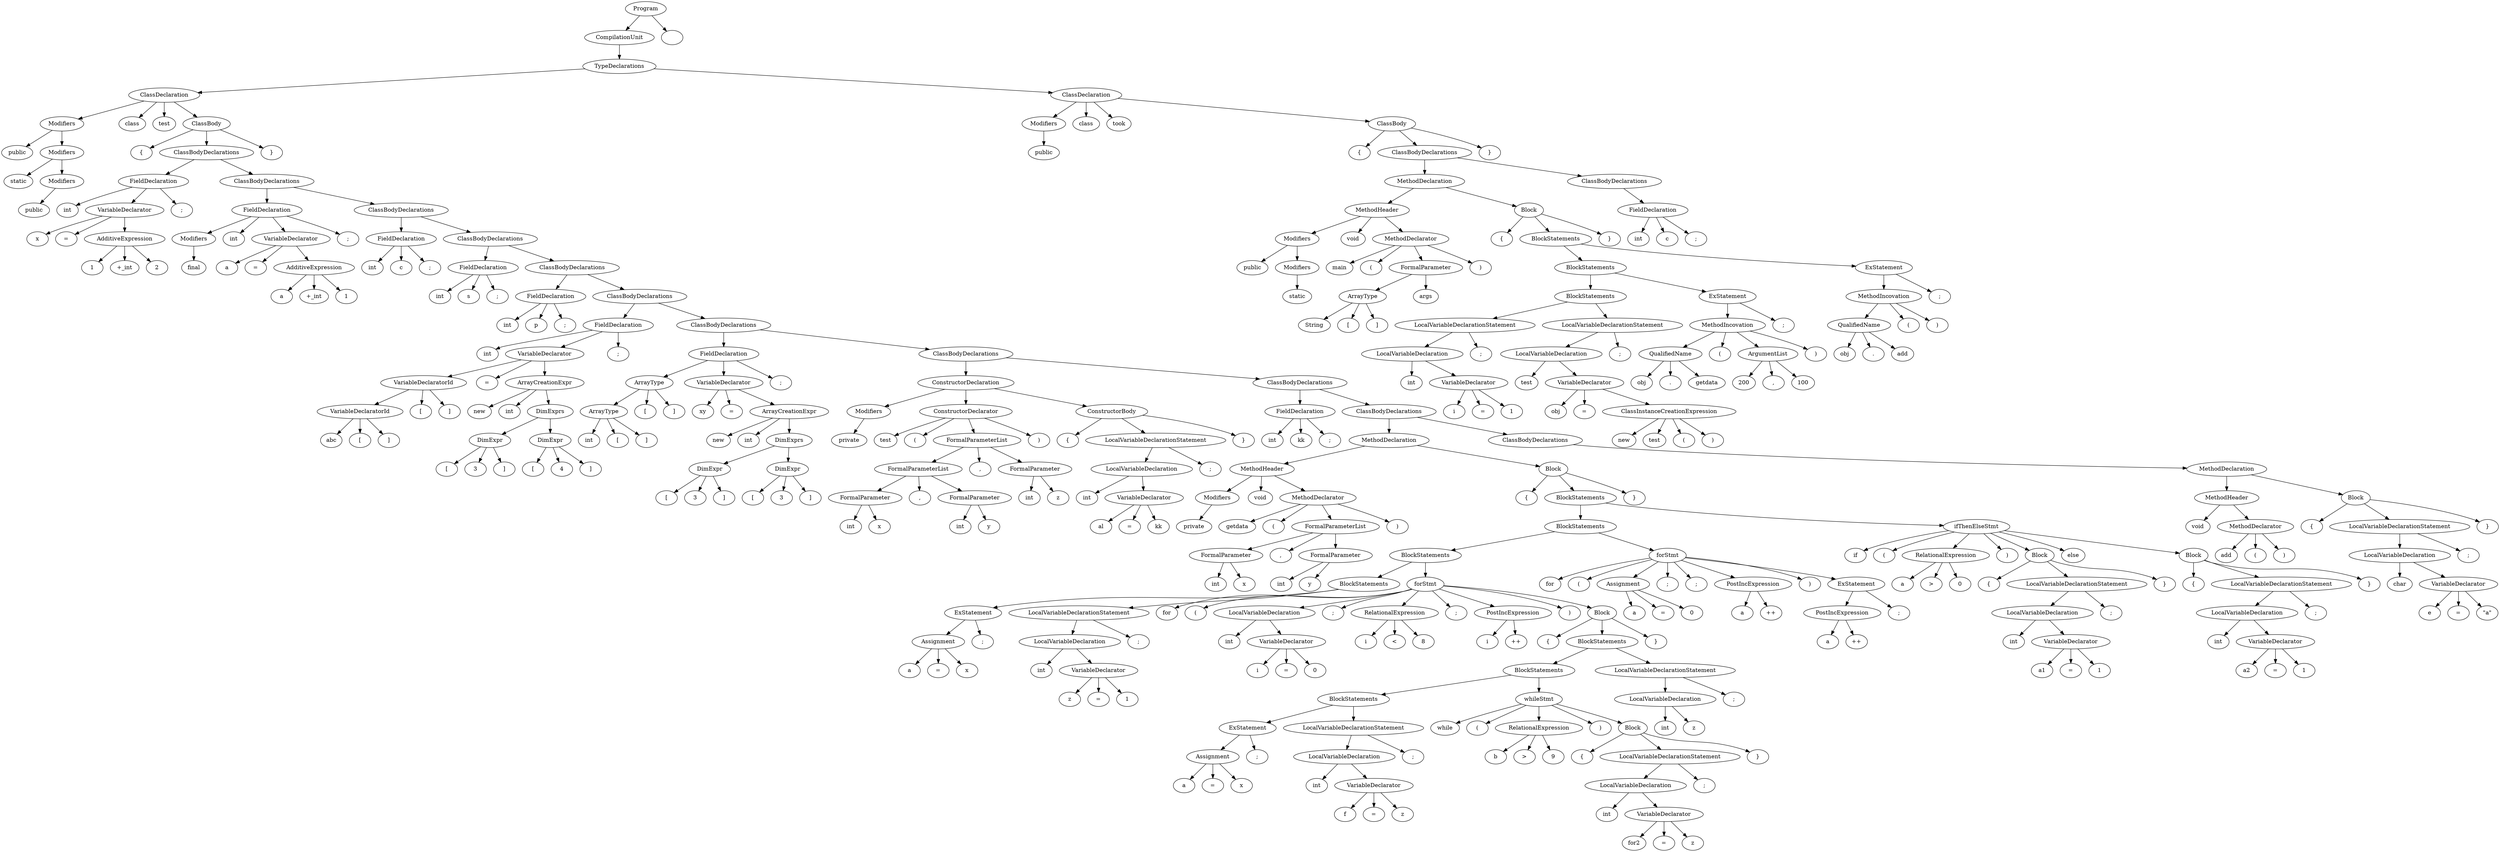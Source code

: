 digraph G {
n1 [label="public"]
n2 [label="static"]
n3 [label="public"]
n4 [label="Modifiers"]
n4->n3;
n5 [label="Modifiers"]
n5->n4;
n5->n2;
n6 [label="Modifiers"]
n6->n5;
n6->n1;
n7 [label="class"]
n8 [label="test"]
n9 [label="{"]
n10 [label="int"]
n11 [label="x"]
n12 [label="="]
n13 [label="1"]
n14 [label="+_int"]
n15 [label="2"]
n16 [label="AdditiveExpression"]
n16->n15;
n16->n14;
n16->n13;
n17 [label="VariableDeclarator"]
n17->n16;
n17->n12;
n17->n11;
n18 [label=";"]
n19 [label="FieldDeclaration"]
n19->n18;
n19->n17;
n19->n10;
n20 [label="final"]
n21 [label="Modifiers"]
n21->n20;
n22 [label="int"]
n23 [label="a"]
n24 [label="="]
n25 [label="a"]
n26 [label="+_int"]
n27 [label="1"]
n28 [label="AdditiveExpression"]
n28->n27;
n28->n26;
n28->n25;
n29 [label="VariableDeclarator"]
n29->n28;
n29->n24;
n29->n23;
n30 [label=";"]
n31 [label="FieldDeclaration"]
n31->n30;
n31->n29;
n31->n22;
n31->n21;
n32 [label="int"]
n33 [label="c"]
n34 [label=";"]
n35 [label="FieldDeclaration"]
n35->n34;
n35->n33;
n35->n32;
n36 [label="int"]
n37 [label="s"]
n38 [label=";"]
n39 [label="FieldDeclaration"]
n39->n38;
n39->n37;
n39->n36;
n40 [label="int"]
n41 [label="p"]
n42 [label=";"]
n43 [label="FieldDeclaration"]
n43->n42;
n43->n41;
n43->n40;
n44 [label="int"]
n45 [label="abc"]
n46 [label="["]
n47 [label="]"]
n48 [label="VariableDeclaratorId"]
n48->n47;
n48->n46;
n48->n45;
n49 [label="["]
n50 [label="]"]
n51 [label="VariableDeclaratorId"]
n51->n50;
n51->n49;
n51->n48;
n52 [label="="]
n53 [label="new"]
n54 [label="int"]
n55 [label="["]
n56 [label="3"]
n57 [label="]"]
n58 [label="DimExpr"]
n58->n57;
n58->n56;
n58->n55;
n59 [label="["]
n60 [label="4"]
n61 [label="]"]
n62 [label="DimExpr"]
n62->n61;
n62->n60;
n62->n59;
n63 [label="DimExprs"]
n63->n62;
n63->n58;
n64 [label="ArrayCreationExpr"]
n64->n63;
n64->n54;
n64->n53;
n65 [label="VariableDeclarator"]
n65->n64;
n65->n52;
n65->n51;
n66 [label=";"]
n67 [label="FieldDeclaration"]
n67->n66;
n67->n65;
n67->n44;
n68 [label="int"]
n69 [label="["]
n70 [label="]"]
n71 [label="ArrayType"]
n71->n70;
n71->n69;
n71->n68;
n72 [label="["]
n73 [label="]"]
n74 [label="ArrayType"]
n74->n73;
n74->n72;
n74->n71;
n75 [label="xy"]
n76 [label="="]
n77 [label="new"]
n78 [label="int"]
n79 [label="["]
n80 [label="3"]
n81 [label="]"]
n82 [label="DimExpr"]
n82->n81;
n82->n80;
n82->n79;
n83 [label="["]
n84 [label="3"]
n85 [label="]"]
n86 [label="DimExpr"]
n86->n85;
n86->n84;
n86->n83;
n87 [label="DimExprs"]
n87->n86;
n87->n82;
n88 [label="ArrayCreationExpr"]
n88->n87;
n88->n78;
n88->n77;
n89 [label="VariableDeclarator"]
n89->n88;
n89->n76;
n89->n75;
n90 [label=";"]
n91 [label="FieldDeclaration"]
n91->n90;
n91->n89;
n91->n74;
n92 [label="private"]
n93 [label="Modifiers"]
n93->n92;
n94 [label="test"]
n95 [label="("]
n96 [label="int"]
n97 [label="x"]
n98 [label="FormalParameter"]
n98->n97;
n98->n96;
n99 [label=","]
n100 [label="int"]
n101 [label="y"]
n102 [label="FormalParameter"]
n102->n101;
n102->n100;
n103 [label="FormalParameterList"]
n103->n102;
n103->n99;
n103->n98;
n104 [label=","]
n105 [label="int"]
n106 [label="z"]
n107 [label="FormalParameter"]
n107->n106;
n107->n105;
n108 [label="FormalParameterList"]
n108->n107;
n108->n104;
n108->n103;
n109 [label=")"]
n110 [label="ConstructorDeclarator"]
n110->n109;
n110->n108;
n110->n95;
n110->n94;
n111 [label="{"]
n112 [label="int"]
n113 [label="al"]
n114 [label="="]
n115 [label="kk"]
n116 [label="VariableDeclarator"]
n116->n115;
n116->n114;
n116->n113;
n117 [label="LocalVariableDeclaration"]
n117->n116;
n117->n112;
n118 [label=";"]
n119 [label="LocalVariableDeclarationStatement"]
n119->n118;
n119->n117;
n120 [label="}"]
n121 [label="ConstructorBody"]
n121->n120;
n121->n119;
n121->n111;
n122 [label="ConstructorDeclaration"]
n122->n121;
n122->n110;
n122->n93;
n123 [label="int"]
n124 [label="kk"]
n125 [label=";"]
n126 [label="FieldDeclaration"]
n126->n125;
n126->n124;
n126->n123;
n127 [label="private"]
n128 [label="Modifiers"]
n128->n127;
n129 [label="void"]
n130 [label="getdata"]
n131 [label="("]
n132 [label="int"]
n133 [label="x"]
n134 [label="FormalParameter"]
n134->n133;
n134->n132;
n135 [label=","]
n136 [label="int"]
n137 [label="y"]
n138 [label="FormalParameter"]
n138->n137;
n138->n136;
n139 [label="FormalParameterList"]
n139->n138;
n139->n135;
n139->n134;
n140 [label=")"]
n141 [label="MethodDeclarator"]
n141->n140;
n141->n139;
n141->n131;
n141->n130;
n142 [label="MethodHeader"]
n142->n141;
n142->n129;
n142->n128;
n143 [label="{"]
n144 [label="a"]
n145 [label="="]
n146 [label="x"]
n147 [label="Assignment"]
n147->n146;
n147->n145;
n147->n144;
n148 [label=";"]
n149 [label="ExStatement"]
n149->n148;
n149->n147;
n150 [label="int"]
n151 [label="z"]
n152 [label="="]
n153 [label="1"]
n154 [label="VariableDeclarator"]
n154->n153;
n154->n152;
n154->n151;
n155 [label="LocalVariableDeclaration"]
n155->n154;
n155->n150;
n156 [label=";"]
n157 [label="LocalVariableDeclarationStatement"]
n157->n156;
n157->n155;
n158 [label="BlockStatements"]
n158->n157;
n158->n149;
n159 [label="for"]
n160 [label="("]
n161 [label="int"]
n162 [label="i"]
n163 [label="="]
n164 [label="0"]
n165 [label="VariableDeclarator"]
n165->n164;
n165->n163;
n165->n162;
n166 [label="LocalVariableDeclaration"]
n166->n165;
n166->n161;
n167 [label=";"]
n168 [label="i"]
n169 [label="<"]
n170 [label="8"]
n171 [label="RelationalExpression"]
n171->n170;
n171->n169;
n171->n168;
n172 [label=";"]
n173 [label="i"]
n174 [label="++"]
n175 [label="PostIncExpression"]
n175->n174;
n175->n173;
n176 [label=")"]
n177 [label="{"]
n178 [label="a"]
n179 [label="="]
n180 [label="x"]
n181 [label="Assignment"]
n181->n180;
n181->n179;
n181->n178;
n182 [label=";"]
n183 [label="ExStatement"]
n183->n182;
n183->n181;
n184 [label="int"]
n185 [label="f"]
n186 [label="="]
n187 [label="z"]
n188 [label="VariableDeclarator"]
n188->n187;
n188->n186;
n188->n185;
n189 [label="LocalVariableDeclaration"]
n189->n188;
n189->n184;
n190 [label=";"]
n191 [label="LocalVariableDeclarationStatement"]
n191->n190;
n191->n189;
n192 [label="BlockStatements"]
n192->n191;
n192->n183;
n193 [label="while"]
n194 [label="("]
n195 [label="b"]
n196 [label=">"]
n197 [label="9"]
n198 [label="RelationalExpression"]
n198->n197;
n198->n196;
n198->n195;
n199 [label=")"]
n200 [label="{"]
n201 [label="int"]
n202 [label="for2"]
n203 [label="="]
n204 [label="z"]
n205 [label="VariableDeclarator"]
n205->n204;
n205->n203;
n205->n202;
n206 [label="LocalVariableDeclaration"]
n206->n205;
n206->n201;
n207 [label=";"]
n208 [label="LocalVariableDeclarationStatement"]
n208->n207;
n208->n206;
n209 [label="}"]
n210 [label="Block"]
n210->n209;
n210->n208;
n210->n200;
n211 [label="whileStmt"]
n211->n210;
n211->n199;
n211->n198;
n211->n194;
n211->n193;
n212 [label="BlockStatements"]
n212->n211;
n212->n192;
n213 [label="int"]
n214 [label="z"]
n215 [label="LocalVariableDeclaration"]
n215->n214;
n215->n213;
n216 [label=";"]
n217 [label="LocalVariableDeclarationStatement"]
n217->n216;
n217->n215;
n218 [label="BlockStatements"]
n218->n217;
n218->n212;
n219 [label="}"]
n220 [label="Block"]
n220->n219;
n220->n218;
n220->n177;
n221 [label="forStmt"]
n221->n220;
n221->n176;
n221->n175;
n221->n172;
n221->n171;
n221->n167;
n221->n166;
n221->n160;
n221->n159;
n222 [label="BlockStatements"]
n222->n221;
n222->n158;
n223 [label="for"]
n224 [label="("]
n225 [label="a"]
n226 [label="="]
n227 [label="0"]
n228 [label="Assignment"]
n228->n227;
n228->n226;
n228->n225;
n229 [label=";"]
n230 [label=";"]
n231 [label="a"]
n232 [label="++"]
n233 [label="PostIncExpression"]
n233->n232;
n233->n231;
n234 [label=")"]
n235 [label="a"]
n236 [label="++"]
n237 [label="PostIncExpression"]
n237->n236;
n237->n235;
n238 [label=";"]
n239 [label="ExStatement"]
n239->n238;
n239->n237;
n240 [label="forStmt"]
n240->n239;
n240->n234;
n240->n233;
n240->n230;
n240->n229;
n240->n228;
n240->n224;
n240->n223;
n241 [label="BlockStatements"]
n241->n240;
n241->n222;
n242 [label="if"]
n243 [label="("]
n244 [label="a"]
n245 [label=">"]
n246 [label="0"]
n247 [label="RelationalExpression"]
n247->n246;
n247->n245;
n247->n244;
n248 [label=")"]
n249 [label="{"]
n250 [label="int"]
n251 [label="a1"]
n252 [label="="]
n253 [label="1"]
n254 [label="VariableDeclarator"]
n254->n253;
n254->n252;
n254->n251;
n255 [label="LocalVariableDeclaration"]
n255->n254;
n255->n250;
n256 [label=";"]
n257 [label="LocalVariableDeclarationStatement"]
n257->n256;
n257->n255;
n258 [label="}"]
n259 [label="Block"]
n259->n258;
n259->n257;
n259->n249;
n260 [label="else"]
n261 [label="{"]
n262 [label="int"]
n263 [label="a2"]
n264 [label="="]
n265 [label="1"]
n266 [label="VariableDeclarator"]
n266->n265;
n266->n264;
n266->n263;
n267 [label="LocalVariableDeclaration"]
n267->n266;
n267->n262;
n268 [label=";"]
n269 [label="LocalVariableDeclarationStatement"]
n269->n268;
n269->n267;
n270 [label="}"]
n271 [label="Block"]
n271->n270;
n271->n269;
n271->n261;
n272 [label="ifThenElseStmt"]
n272->n271;
n272->n260;
n272->n259;
n272->n248;
n272->n247;
n272->n243;
n272->n242;
n273 [label="BlockStatements"]
n273->n272;
n273->n241;
n274 [label="}"]
n275 [label="Block"]
n275->n274;
n275->n273;
n275->n143;
n276 [label="MethodDeclaration"]
n276->n275;
n276->n142;
n277 [label="void"]
n278 [label="add"]
n279 [label="("]
n280 [label=")"]
n281 [label="MethodDeclarator"]
n281->n280;
n281->n279;
n281->n278;
n282 [label="MethodHeader"]
n282->n281;
n282->n277;
n283 [label="{"]
n284 [label="char"]
n285 [label="e"]
n286 [label="="]
n287 [label="\"a\""]
n288 [label="VariableDeclarator"]
n288->n287;
n288->n286;
n288->n285;
n289 [label="LocalVariableDeclaration"]
n289->n288;
n289->n284;
n290 [label=";"]
n291 [label="LocalVariableDeclarationStatement"]
n291->n290;
n291->n289;
n292 [label="}"]
n293 [label="Block"]
n293->n292;
n293->n291;
n293->n283;
n294 [label="MethodDeclaration"]
n294->n293;
n294->n282;
n295 [label="ClassBodyDeclarations"]
n295->n294;
n296 [label="ClassBodyDeclarations"]
n296->n295;
n296->n276;
n297 [label="ClassBodyDeclarations"]
n297->n296;
n297->n126;
n298 [label="ClassBodyDeclarations"]
n298->n297;
n298->n122;
n299 [label="ClassBodyDeclarations"]
n299->n298;
n299->n91;
n300 [label="ClassBodyDeclarations"]
n300->n299;
n300->n67;
n301 [label="ClassBodyDeclarations"]
n301->n300;
n301->n43;
n302 [label="ClassBodyDeclarations"]
n302->n301;
n302->n39;
n303 [label="ClassBodyDeclarations"]
n303->n302;
n303->n35;
n304 [label="ClassBodyDeclarations"]
n304->n303;
n304->n31;
n305 [label="ClassBodyDeclarations"]
n305->n304;
n305->n19;
n306 [label="}"]
n307 [label="ClassBody"]
n307->n306;
n307->n305;
n307->n9;
n308 [label="ClassDeclaration"]
n308->n307;
n308->n8;
n308->n7;
n308->n6;
n309 [label="public"]
n310 [label="Modifiers"]
n310->n309;
n311 [label="class"]
n312 [label="took"]
n313 [label="{"]
n314 [label="public"]
n315 [label="static"]
n316 [label="Modifiers"]
n316->n315;
n317 [label="Modifiers"]
n317->n316;
n317->n314;
n318 [label="void"]
n319 [label="main"]
n320 [label="("]
n321 [label="String"]
n322 [label="["]
n323 [label="]"]
n324 [label="ArrayType"]
n324->n323;
n324->n322;
n324->n321;
n325 [label="args"]
n326 [label="FormalParameter"]
n326->n325;
n326->n324;
n327 [label=")"]
n328 [label="MethodDeclarator"]
n328->n327;
n328->n326;
n328->n320;
n328->n319;
n329 [label="MethodHeader"]
n329->n328;
n329->n318;
n329->n317;
n330 [label="{"]
n331 [label="int"]
n332 [label="i"]
n333 [label="="]
n334 [label="1"]
n335 [label="VariableDeclarator"]
n335->n334;
n335->n333;
n335->n332;
n336 [label="LocalVariableDeclaration"]
n336->n335;
n336->n331;
n337 [label=";"]
n338 [label="LocalVariableDeclarationStatement"]
n338->n337;
n338->n336;
n339 [label="test"]
n340 [label="obj"]
n341 [label="="]
n342 [label="new"]
n343 [label="test"]
n344 [label="("]
n345 [label=")"]
n346 [label="ClassInstanceCreationExpression"]
n346->n345;
n346->n344;
n346->n343;
n346->n342;
n347 [label="VariableDeclarator"]
n347->n346;
n347->n341;
n347->n340;
n348 [label="LocalVariableDeclaration"]
n348->n347;
n348->n339;
n349 [label=";"]
n350 [label="LocalVariableDeclarationStatement"]
n350->n349;
n350->n348;
n351 [label="BlockStatements"]
n351->n350;
n351->n338;
n352 [label="obj"]
n353 [label="."]
n354 [label="getdata"]
n355 [label="QualifiedName"]
n355->n354;
n355->n353;
n355->n352;
n356 [label="("]
n357 [label="200"]
n358 [label=","]
n359 [label="100"]
n360 [label="ArgumentList"]
n360->n359;
n360->n358;
n360->n357;
n361 [label=")"]
n362 [label="MethodIncovation"]
n362->n361;
n362->n360;
n362->n356;
n362->n355;
n363 [label=";"]
n364 [label="ExStatement"]
n364->n363;
n364->n362;
n365 [label="BlockStatements"]
n365->n364;
n365->n351;
n366 [label="obj"]
n367 [label="."]
n368 [label="add"]
n369 [label="QualifiedName"]
n369->n368;
n369->n367;
n369->n366;
n370 [label="("]
n371 [label=")"]
n372 [label="MethodIncovation"]
n372->n371;
n372->n370;
n372->n369;
n373 [label=";"]
n374 [label="ExStatement"]
n374->n373;
n374->n372;
n375 [label="BlockStatements"]
n375->n374;
n375->n365;
n376 [label="}"]
n377 [label="Block"]
n377->n376;
n377->n375;
n377->n330;
n378 [label="MethodDeclaration"]
n378->n377;
n378->n329;
n379 [label="int"]
n380 [label="c"]
n381 [label=";"]
n382 [label="FieldDeclaration"]
n382->n381;
n382->n380;
n382->n379;
n383 [label="ClassBodyDeclarations"]
n383->n382;
n384 [label="ClassBodyDeclarations"]
n384->n383;
n384->n378;
n385 [label="}"]
n386 [label="ClassBody"]
n386->n385;
n386->n384;
n386->n313;
n387 [label="ClassDeclaration"]
n387->n386;
n387->n312;
n387->n311;
n387->n310;
n388 [label="TypeDeclarations"]
n388->n387;
n388->n308;
n389 [label="CompilationUnit"]
n389->n388;
n390 [label="Program"]
n390->n391;
n390->n389;
n391 [label=""]
}
